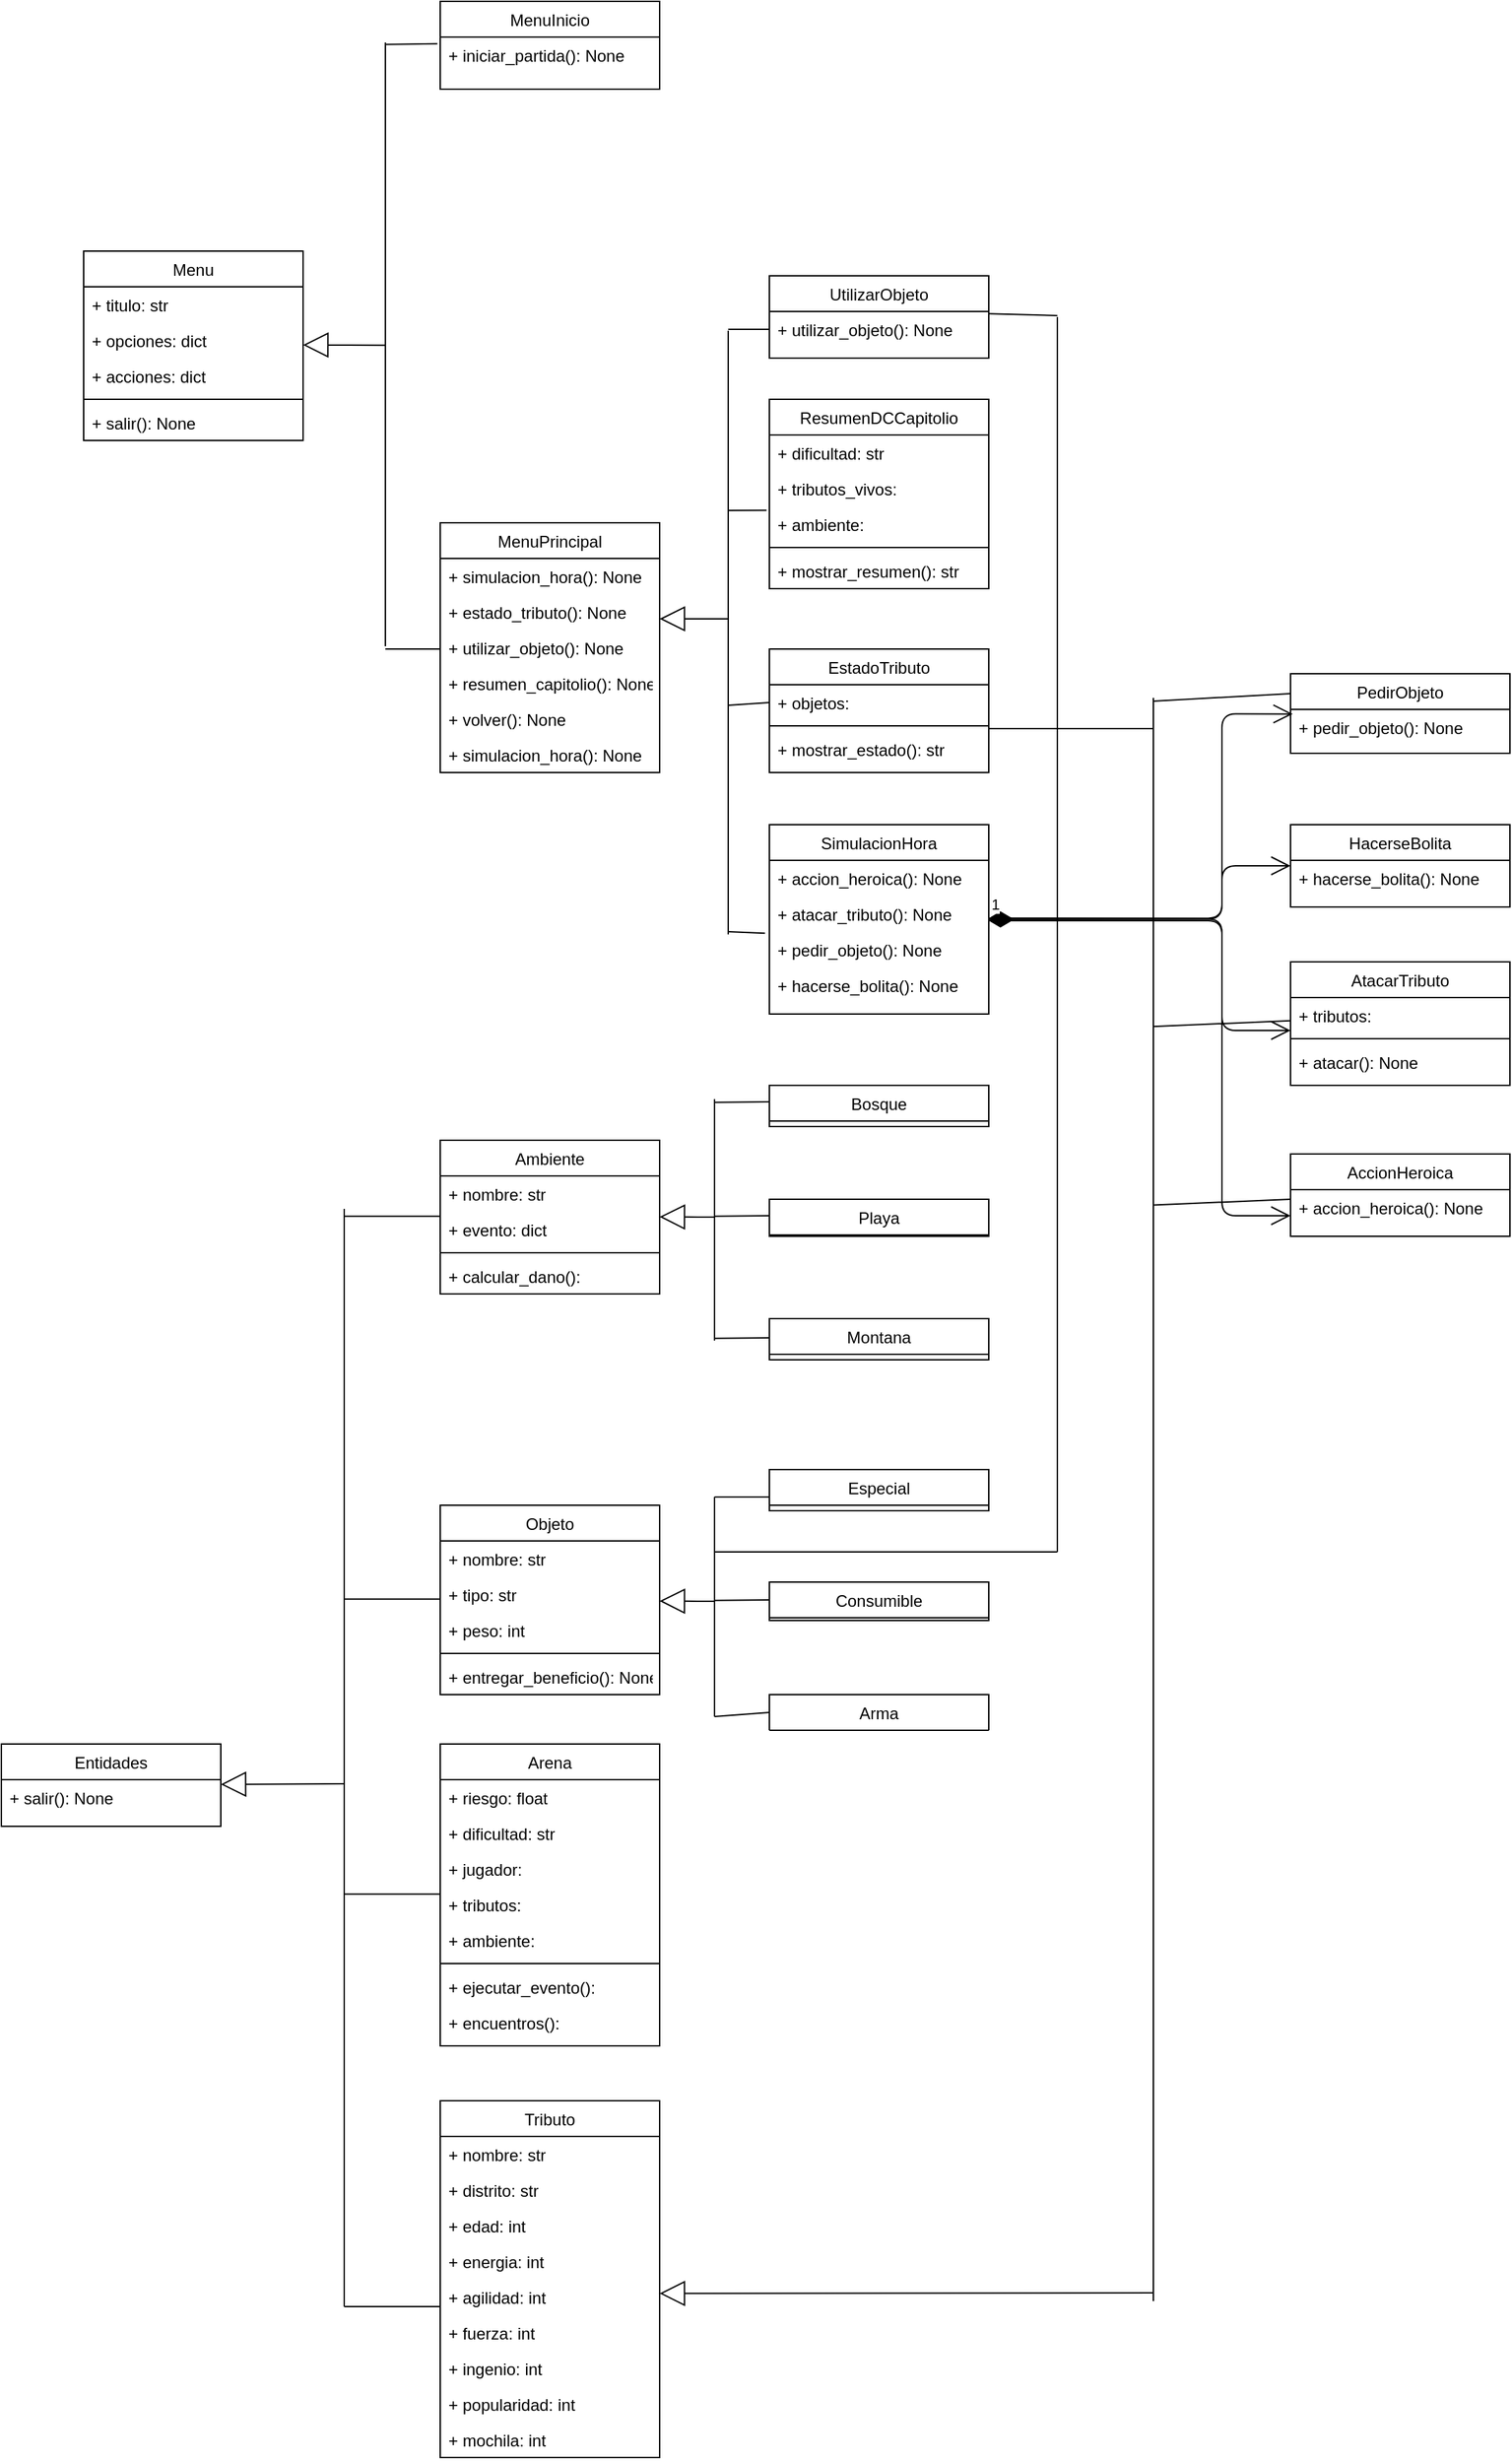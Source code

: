 <mxfile version="15.3.8" type="github">
  <diagram id="C5RBs43oDa-KdzZeNtuy" name="Page-1">
    <mxGraphModel dx="4467" dy="2942" grid="0" gridSize="10" guides="1" tooltips="1" connect="1" arrows="1" fold="1" page="1" pageScale="1" pageWidth="827" pageHeight="1169" math="0" shadow="0">
      <root>
        <mxCell id="WIyWlLk6GJQsqaUBKTNV-0" />
        <mxCell id="WIyWlLk6GJQsqaUBKTNV-1" parent="WIyWlLk6GJQsqaUBKTNV-0" />
        <mxCell id="zkfFHV4jXpPFQw0GAbJ--0" value="Menu" style="swimlane;fontStyle=0;align=center;verticalAlign=top;childLayout=stackLayout;horizontal=1;startSize=26;horizontalStack=0;resizeParent=1;resizeLast=0;collapsible=1;marginBottom=0;rounded=0;shadow=0;strokeWidth=1;" parent="WIyWlLk6GJQsqaUBKTNV-1" vertex="1">
          <mxGeometry x="-20" y="-198" width="160" height="138" as="geometry">
            <mxRectangle x="230" y="140" width="160" height="26" as="alternateBounds" />
          </mxGeometry>
        </mxCell>
        <mxCell id="zkfFHV4jXpPFQw0GAbJ--1" value="+ titulo: str" style="text;align=left;verticalAlign=top;spacingLeft=4;spacingRight=4;overflow=hidden;rotatable=0;points=[[0,0.5],[1,0.5]];portConstraint=eastwest;" parent="zkfFHV4jXpPFQw0GAbJ--0" vertex="1">
          <mxGeometry y="26" width="160" height="26" as="geometry" />
        </mxCell>
        <mxCell id="zkfFHV4jXpPFQw0GAbJ--2" value="+ opciones: dict" style="text;align=left;verticalAlign=top;spacingLeft=4;spacingRight=4;overflow=hidden;rotatable=0;points=[[0,0.5],[1,0.5]];portConstraint=eastwest;rounded=0;shadow=0;html=0;" parent="zkfFHV4jXpPFQw0GAbJ--0" vertex="1">
          <mxGeometry y="52" width="160" height="26" as="geometry" />
        </mxCell>
        <mxCell id="zkfFHV4jXpPFQw0GAbJ--3" value="+ acciones: dict" style="text;align=left;verticalAlign=top;spacingLeft=4;spacingRight=4;overflow=hidden;rotatable=0;points=[[0,0.5],[1,0.5]];portConstraint=eastwest;rounded=0;shadow=0;html=0;" parent="zkfFHV4jXpPFQw0GAbJ--0" vertex="1">
          <mxGeometry y="78" width="160" height="26" as="geometry" />
        </mxCell>
        <mxCell id="zkfFHV4jXpPFQw0GAbJ--4" value="" style="line;html=1;strokeWidth=1;align=left;verticalAlign=middle;spacingTop=-1;spacingLeft=3;spacingRight=3;rotatable=0;labelPosition=right;points=[];portConstraint=eastwest;" parent="zkfFHV4jXpPFQw0GAbJ--0" vertex="1">
          <mxGeometry y="104" width="160" height="8" as="geometry" />
        </mxCell>
        <mxCell id="zkfFHV4jXpPFQw0GAbJ--5" value="+ salir(): None" style="text;align=left;verticalAlign=top;spacingLeft=4;spacingRight=4;overflow=hidden;rotatable=0;points=[[0,0.5],[1,0.5]];portConstraint=eastwest;" parent="zkfFHV4jXpPFQw0GAbJ--0" vertex="1">
          <mxGeometry y="112" width="160" height="26" as="geometry" />
        </mxCell>
        <mxCell id="jF8SPvp4QYa0-bk3hCB2-1" value="MenuPrincipal" style="swimlane;fontStyle=0;align=center;verticalAlign=top;childLayout=stackLayout;horizontal=1;startSize=26;horizontalStack=0;resizeParent=1;resizeLast=0;collapsible=1;marginBottom=0;rounded=0;shadow=0;strokeWidth=1;" vertex="1" parent="WIyWlLk6GJQsqaUBKTNV-1">
          <mxGeometry x="240" width="160" height="182" as="geometry">
            <mxRectangle x="230" y="140" width="160" height="26" as="alternateBounds" />
          </mxGeometry>
        </mxCell>
        <mxCell id="jF8SPvp4QYa0-bk3hCB2-6" value="+ simulacion_hora(): None" style="text;align=left;verticalAlign=top;spacingLeft=4;spacingRight=4;overflow=hidden;rotatable=0;points=[[0,0.5],[1,0.5]];portConstraint=eastwest;" vertex="1" parent="jF8SPvp4QYa0-bk3hCB2-1">
          <mxGeometry y="26" width="160" height="26" as="geometry" />
        </mxCell>
        <mxCell id="jF8SPvp4QYa0-bk3hCB2-56" value="+ estado_tributo(): None" style="text;align=left;verticalAlign=top;spacingLeft=4;spacingRight=4;overflow=hidden;rotatable=0;points=[[0,0.5],[1,0.5]];portConstraint=eastwest;" vertex="1" parent="jF8SPvp4QYa0-bk3hCB2-1">
          <mxGeometry y="52" width="160" height="26" as="geometry" />
        </mxCell>
        <mxCell id="jF8SPvp4QYa0-bk3hCB2-57" value="+ utilizar_objeto(): None" style="text;align=left;verticalAlign=top;spacingLeft=4;spacingRight=4;overflow=hidden;rotatable=0;points=[[0,0.5],[1,0.5]];portConstraint=eastwest;" vertex="1" parent="jF8SPvp4QYa0-bk3hCB2-1">
          <mxGeometry y="78" width="160" height="26" as="geometry" />
        </mxCell>
        <mxCell id="jF8SPvp4QYa0-bk3hCB2-58" value="+ resumen_capitolio(): None" style="text;align=left;verticalAlign=top;spacingLeft=4;spacingRight=4;overflow=hidden;rotatable=0;points=[[0,0.5],[1,0.5]];portConstraint=eastwest;" vertex="1" parent="jF8SPvp4QYa0-bk3hCB2-1">
          <mxGeometry y="104" width="160" height="26" as="geometry" />
        </mxCell>
        <mxCell id="jF8SPvp4QYa0-bk3hCB2-59" value="+ volver(): None" style="text;align=left;verticalAlign=top;spacingLeft=4;spacingRight=4;overflow=hidden;rotatable=0;points=[[0,0.5],[1,0.5]];portConstraint=eastwest;" vertex="1" parent="jF8SPvp4QYa0-bk3hCB2-1">
          <mxGeometry y="130" width="160" height="26" as="geometry" />
        </mxCell>
        <mxCell id="jF8SPvp4QYa0-bk3hCB2-60" value="+ simulacion_hora(): None" style="text;align=left;verticalAlign=top;spacingLeft=4;spacingRight=4;overflow=hidden;rotatable=0;points=[[0,0.5],[1,0.5]];portConstraint=eastwest;" vertex="1" parent="jF8SPvp4QYa0-bk3hCB2-1">
          <mxGeometry y="156" width="160" height="26" as="geometry" />
        </mxCell>
        <mxCell id="jF8SPvp4QYa0-bk3hCB2-7" value="MenuInicio" style="swimlane;fontStyle=0;align=center;verticalAlign=top;childLayout=stackLayout;horizontal=1;startSize=26;horizontalStack=0;resizeParent=1;resizeLast=0;collapsible=1;marginBottom=0;rounded=0;shadow=0;strokeWidth=1;" vertex="1" parent="WIyWlLk6GJQsqaUBKTNV-1">
          <mxGeometry x="240" y="-380" width="160" height="64" as="geometry">
            <mxRectangle x="200" y="516" width="160" height="26" as="alternateBounds" />
          </mxGeometry>
        </mxCell>
        <mxCell id="jF8SPvp4QYa0-bk3hCB2-149" value="" style="endArrow=none;html=1;entryX=-0.013;entryY=0.186;entryDx=0;entryDy=0;entryPerimeter=0;" edge="1" parent="jF8SPvp4QYa0-bk3hCB2-7" target="jF8SPvp4QYa0-bk3hCB2-12">
          <mxGeometry width="50" height="50" relative="1" as="geometry">
            <mxPoint x="-40" y="31.41" as="sourcePoint" />
            <mxPoint x="20" y="31.41" as="targetPoint" />
          </mxGeometry>
        </mxCell>
        <mxCell id="jF8SPvp4QYa0-bk3hCB2-12" value="+ iniciar_partida(): None" style="text;align=left;verticalAlign=top;spacingLeft=4;spacingRight=4;overflow=hidden;rotatable=0;points=[[0,0.5],[1,0.5]];portConstraint=eastwest;" vertex="1" parent="jF8SPvp4QYa0-bk3hCB2-7">
          <mxGeometry y="26" width="160" height="26" as="geometry" />
        </mxCell>
        <mxCell id="jF8SPvp4QYa0-bk3hCB2-13" value="EstadoTributo" style="swimlane;fontStyle=0;align=center;verticalAlign=top;childLayout=stackLayout;horizontal=1;startSize=26;horizontalStack=0;resizeParent=1;resizeLast=0;collapsible=1;marginBottom=0;rounded=0;shadow=0;strokeWidth=1;" vertex="1" parent="WIyWlLk6GJQsqaUBKTNV-1">
          <mxGeometry x="480" y="92" width="160" height="90" as="geometry">
            <mxRectangle x="230" y="140" width="160" height="26" as="alternateBounds" />
          </mxGeometry>
        </mxCell>
        <mxCell id="jF8SPvp4QYa0-bk3hCB2-14" value="+ objetos:" style="text;align=left;verticalAlign=top;spacingLeft=4;spacingRight=4;overflow=hidden;rotatable=0;points=[[0,0.5],[1,0.5]];portConstraint=eastwest;" vertex="1" parent="jF8SPvp4QYa0-bk3hCB2-13">
          <mxGeometry y="26" width="160" height="26" as="geometry" />
        </mxCell>
        <mxCell id="jF8SPvp4QYa0-bk3hCB2-17" value="" style="line;html=1;strokeWidth=1;align=left;verticalAlign=middle;spacingTop=-1;spacingLeft=3;spacingRight=3;rotatable=0;labelPosition=right;points=[];portConstraint=eastwest;" vertex="1" parent="jF8SPvp4QYa0-bk3hCB2-13">
          <mxGeometry y="52" width="160" height="8" as="geometry" />
        </mxCell>
        <mxCell id="jF8SPvp4QYa0-bk3hCB2-155" value="" style="endArrow=none;html=1;entryX=0;entryY=0.5;entryDx=0;entryDy=0;" edge="1" parent="jF8SPvp4QYa0-bk3hCB2-13" target="jF8SPvp4QYa0-bk3hCB2-14">
          <mxGeometry width="50" height="50" relative="1" as="geometry">
            <mxPoint x="-30" y="41" as="sourcePoint" />
            <mxPoint x="70" y="71" as="targetPoint" />
          </mxGeometry>
        </mxCell>
        <mxCell id="jF8SPvp4QYa0-bk3hCB2-18" value="+ mostrar_estado(): str" style="text;align=left;verticalAlign=top;spacingLeft=4;spacingRight=4;overflow=hidden;rotatable=0;points=[[0,0.5],[1,0.5]];portConstraint=eastwest;" vertex="1" parent="jF8SPvp4QYa0-bk3hCB2-13">
          <mxGeometry y="60" width="160" height="26" as="geometry" />
        </mxCell>
        <mxCell id="jF8SPvp4QYa0-bk3hCB2-19" value="UtilizarObjeto" style="swimlane;fontStyle=0;align=center;verticalAlign=top;childLayout=stackLayout;horizontal=1;startSize=26;horizontalStack=0;resizeParent=1;resizeLast=0;collapsible=1;marginBottom=0;rounded=0;shadow=0;strokeWidth=1;" vertex="1" parent="WIyWlLk6GJQsqaUBKTNV-1">
          <mxGeometry x="480" y="-180" width="160" height="60" as="geometry">
            <mxRectangle x="230" y="140" width="160" height="26" as="alternateBounds" />
          </mxGeometry>
        </mxCell>
        <mxCell id="jF8SPvp4QYa0-bk3hCB2-154" value="" style="endArrow=none;html=1;entryX=0;entryY=0.5;entryDx=0;entryDy=0;" edge="1" parent="jF8SPvp4QYa0-bk3hCB2-19" target="jF8SPvp4QYa0-bk3hCB2-24">
          <mxGeometry width="50" height="50" relative="1" as="geometry">
            <mxPoint x="-30" y="39" as="sourcePoint" />
            <mxPoint x="20" y="-16" as="targetPoint" />
          </mxGeometry>
        </mxCell>
        <mxCell id="jF8SPvp4QYa0-bk3hCB2-24" value="+ utilizar_objeto(): None" style="text;align=left;verticalAlign=top;spacingLeft=4;spacingRight=4;overflow=hidden;rotatable=0;points=[[0,0.5],[1,0.5]];portConstraint=eastwest;" vertex="1" parent="jF8SPvp4QYa0-bk3hCB2-19">
          <mxGeometry y="26" width="160" height="26" as="geometry" />
        </mxCell>
        <mxCell id="jF8SPvp4QYa0-bk3hCB2-25" value="SimulacionHora" style="swimlane;fontStyle=0;align=center;verticalAlign=top;childLayout=stackLayout;horizontal=1;startSize=26;horizontalStack=0;resizeParent=1;resizeLast=0;collapsible=1;marginBottom=0;rounded=0;shadow=0;strokeWidth=1;" vertex="1" parent="WIyWlLk6GJQsqaUBKTNV-1">
          <mxGeometry x="480" y="220" width="160" height="138" as="geometry">
            <mxRectangle x="230" y="140" width="160" height="26" as="alternateBounds" />
          </mxGeometry>
        </mxCell>
        <mxCell id="jF8SPvp4QYa0-bk3hCB2-30" value="+ accion_heroica(): None" style="text;align=left;verticalAlign=top;spacingLeft=4;spacingRight=4;overflow=hidden;rotatable=0;points=[[0,0.5],[1,0.5]];portConstraint=eastwest;" vertex="1" parent="jF8SPvp4QYa0-bk3hCB2-25">
          <mxGeometry y="26" width="160" height="26" as="geometry" />
        </mxCell>
        <mxCell id="jF8SPvp4QYa0-bk3hCB2-61" value="+ atacar_tributo(): None" style="text;align=left;verticalAlign=top;spacingLeft=4;spacingRight=4;overflow=hidden;rotatable=0;points=[[0,0.5],[1,0.5]];portConstraint=eastwest;" vertex="1" parent="jF8SPvp4QYa0-bk3hCB2-25">
          <mxGeometry y="52" width="160" height="26" as="geometry" />
        </mxCell>
        <mxCell id="jF8SPvp4QYa0-bk3hCB2-156" value="" style="endArrow=none;html=1;entryX=-0.02;entryY=0.041;entryDx=0;entryDy=0;entryPerimeter=0;" edge="1" parent="jF8SPvp4QYa0-bk3hCB2-25" target="jF8SPvp4QYa0-bk3hCB2-62">
          <mxGeometry width="50" height="50" relative="1" as="geometry">
            <mxPoint x="-30" y="78" as="sourcePoint" />
            <mxPoint x="30" y="78" as="targetPoint" />
          </mxGeometry>
        </mxCell>
        <mxCell id="jF8SPvp4QYa0-bk3hCB2-62" value="+ pedir_objeto(): None" style="text;align=left;verticalAlign=top;spacingLeft=4;spacingRight=4;overflow=hidden;rotatable=0;points=[[0,0.5],[1,0.5]];portConstraint=eastwest;" vertex="1" parent="jF8SPvp4QYa0-bk3hCB2-25">
          <mxGeometry y="78" width="160" height="26" as="geometry" />
        </mxCell>
        <mxCell id="jF8SPvp4QYa0-bk3hCB2-63" value="+ hacerse_bolita(): None" style="text;align=left;verticalAlign=top;spacingLeft=4;spacingRight=4;overflow=hidden;rotatable=0;points=[[0,0.5],[1,0.5]];portConstraint=eastwest;" vertex="1" parent="jF8SPvp4QYa0-bk3hCB2-25">
          <mxGeometry y="104" width="160" height="26" as="geometry" />
        </mxCell>
        <mxCell id="jF8SPvp4QYa0-bk3hCB2-31" value="Tributo" style="swimlane;fontStyle=0;align=center;verticalAlign=top;childLayout=stackLayout;horizontal=1;startSize=26;horizontalStack=0;resizeParent=1;resizeLast=0;collapsible=1;marginBottom=0;rounded=0;shadow=0;strokeWidth=1;" vertex="1" parent="WIyWlLk6GJQsqaUBKTNV-1">
          <mxGeometry x="240" y="1150" width="160" height="260" as="geometry">
            <mxRectangle x="230" y="140" width="160" height="26" as="alternateBounds" />
          </mxGeometry>
        </mxCell>
        <mxCell id="jF8SPvp4QYa0-bk3hCB2-32" value="+ nombre: str" style="text;align=left;verticalAlign=top;spacingLeft=4;spacingRight=4;overflow=hidden;rotatable=0;points=[[0,0.5],[1,0.5]];portConstraint=eastwest;" vertex="1" parent="jF8SPvp4QYa0-bk3hCB2-31">
          <mxGeometry y="26" width="160" height="26" as="geometry" />
        </mxCell>
        <mxCell id="jF8SPvp4QYa0-bk3hCB2-33" value="+ distrito: str" style="text;align=left;verticalAlign=top;spacingLeft=4;spacingRight=4;overflow=hidden;rotatable=0;points=[[0,0.5],[1,0.5]];portConstraint=eastwest;rounded=0;shadow=0;html=0;" vertex="1" parent="jF8SPvp4QYa0-bk3hCB2-31">
          <mxGeometry y="52" width="160" height="26" as="geometry" />
        </mxCell>
        <mxCell id="jF8SPvp4QYa0-bk3hCB2-34" value="+ edad: int" style="text;align=left;verticalAlign=top;spacingLeft=4;spacingRight=4;overflow=hidden;rotatable=0;points=[[0,0.5],[1,0.5]];portConstraint=eastwest;rounded=0;shadow=0;html=0;" vertex="1" parent="jF8SPvp4QYa0-bk3hCB2-31">
          <mxGeometry y="78" width="160" height="26" as="geometry" />
        </mxCell>
        <mxCell id="jF8SPvp4QYa0-bk3hCB2-65" value="+ energia: int" style="text;align=left;verticalAlign=top;spacingLeft=4;spacingRight=4;overflow=hidden;rotatable=0;points=[[0,0.5],[1,0.5]];portConstraint=eastwest;rounded=0;shadow=0;html=0;" vertex="1" parent="jF8SPvp4QYa0-bk3hCB2-31">
          <mxGeometry y="104" width="160" height="26" as="geometry" />
        </mxCell>
        <mxCell id="jF8SPvp4QYa0-bk3hCB2-36" value="+ agilidad: int" style="text;align=left;verticalAlign=top;spacingLeft=4;spacingRight=4;overflow=hidden;rotatable=0;points=[[0,0.5],[1,0.5]];portConstraint=eastwest;" vertex="1" parent="jF8SPvp4QYa0-bk3hCB2-31">
          <mxGeometry y="130" width="160" height="26" as="geometry" />
        </mxCell>
        <mxCell id="jF8SPvp4QYa0-bk3hCB2-66" value="+ fuerza: int" style="text;align=left;verticalAlign=top;spacingLeft=4;spacingRight=4;overflow=hidden;rotatable=0;points=[[0,0.5],[1,0.5]];portConstraint=eastwest;" vertex="1" parent="jF8SPvp4QYa0-bk3hCB2-31">
          <mxGeometry y="156" width="160" height="26" as="geometry" />
        </mxCell>
        <mxCell id="jF8SPvp4QYa0-bk3hCB2-67" value="+ ingenio: int" style="text;align=left;verticalAlign=top;spacingLeft=4;spacingRight=4;overflow=hidden;rotatable=0;points=[[0,0.5],[1,0.5]];portConstraint=eastwest;" vertex="1" parent="jF8SPvp4QYa0-bk3hCB2-31">
          <mxGeometry y="182" width="160" height="26" as="geometry" />
        </mxCell>
        <mxCell id="jF8SPvp4QYa0-bk3hCB2-68" value="+ popularidad: int" style="text;align=left;verticalAlign=top;spacingLeft=4;spacingRight=4;overflow=hidden;rotatable=0;points=[[0,0.5],[1,0.5]];portConstraint=eastwest;" vertex="1" parent="jF8SPvp4QYa0-bk3hCB2-31">
          <mxGeometry y="208" width="160" height="26" as="geometry" />
        </mxCell>
        <mxCell id="jF8SPvp4QYa0-bk3hCB2-69" value="+ mochila: int" style="text;align=left;verticalAlign=top;spacingLeft=4;spacingRight=4;overflow=hidden;rotatable=0;points=[[0,0.5],[1,0.5]];portConstraint=eastwest;" vertex="1" parent="jF8SPvp4QYa0-bk3hCB2-31">
          <mxGeometry y="234" width="160" height="26" as="geometry" />
        </mxCell>
        <mxCell id="jF8SPvp4QYa0-bk3hCB2-37" value="AtacarTributo" style="swimlane;fontStyle=0;align=center;verticalAlign=top;childLayout=stackLayout;horizontal=1;startSize=26;horizontalStack=0;resizeParent=1;resizeLast=0;collapsible=1;marginBottom=0;rounded=0;shadow=0;strokeWidth=1;" vertex="1" parent="WIyWlLk6GJQsqaUBKTNV-1">
          <mxGeometry x="860" y="320" width="160" height="90" as="geometry">
            <mxRectangle x="230" y="140" width="160" height="26" as="alternateBounds" />
          </mxGeometry>
        </mxCell>
        <mxCell id="jF8SPvp4QYa0-bk3hCB2-38" value="+ tributos: " style="text;align=left;verticalAlign=top;spacingLeft=4;spacingRight=4;overflow=hidden;rotatable=0;points=[[0,0.5],[1,0.5]];portConstraint=eastwest;" vertex="1" parent="jF8SPvp4QYa0-bk3hCB2-37">
          <mxGeometry y="26" width="160" height="26" as="geometry" />
        </mxCell>
        <mxCell id="jF8SPvp4QYa0-bk3hCB2-41" value="" style="line;html=1;strokeWidth=1;align=left;verticalAlign=middle;spacingTop=-1;spacingLeft=3;spacingRight=3;rotatable=0;labelPosition=right;points=[];portConstraint=eastwest;" vertex="1" parent="jF8SPvp4QYa0-bk3hCB2-37">
          <mxGeometry y="52" width="160" height="8" as="geometry" />
        </mxCell>
        <mxCell id="jF8SPvp4QYa0-bk3hCB2-42" value="+ atacar(): None" style="text;align=left;verticalAlign=top;spacingLeft=4;spacingRight=4;overflow=hidden;rotatable=0;points=[[0,0.5],[1,0.5]];portConstraint=eastwest;" vertex="1" parent="jF8SPvp4QYa0-bk3hCB2-37">
          <mxGeometry y="60" width="160" height="26" as="geometry" />
        </mxCell>
        <mxCell id="jF8SPvp4QYa0-bk3hCB2-43" value="ResumenDCCapitolio" style="swimlane;fontStyle=0;align=center;verticalAlign=top;childLayout=stackLayout;horizontal=1;startSize=26;horizontalStack=0;resizeParent=1;resizeLast=0;collapsible=1;marginBottom=0;rounded=0;shadow=0;strokeWidth=1;" vertex="1" parent="WIyWlLk6GJQsqaUBKTNV-1">
          <mxGeometry x="480" y="-90" width="160" height="138" as="geometry">
            <mxRectangle x="230" y="140" width="160" height="26" as="alternateBounds" />
          </mxGeometry>
        </mxCell>
        <mxCell id="jF8SPvp4QYa0-bk3hCB2-44" value="+ dificultad: str" style="text;align=left;verticalAlign=top;spacingLeft=4;spacingRight=4;overflow=hidden;rotatable=0;points=[[0,0.5],[1,0.5]];portConstraint=eastwest;" vertex="1" parent="jF8SPvp4QYa0-bk3hCB2-43">
          <mxGeometry y="26" width="160" height="26" as="geometry" />
        </mxCell>
        <mxCell id="jF8SPvp4QYa0-bk3hCB2-45" value="+ tributos_vivos:" style="text;align=left;verticalAlign=top;spacingLeft=4;spacingRight=4;overflow=hidden;rotatable=0;points=[[0,0.5],[1,0.5]];portConstraint=eastwest;rounded=0;shadow=0;html=0;" vertex="1" parent="jF8SPvp4QYa0-bk3hCB2-43">
          <mxGeometry y="52" width="160" height="26" as="geometry" />
        </mxCell>
        <mxCell id="jF8SPvp4QYa0-bk3hCB2-153" value="" style="endArrow=none;html=1;entryX=-0.013;entryY=0.109;entryDx=0;entryDy=0;entryPerimeter=0;" edge="1" parent="jF8SPvp4QYa0-bk3hCB2-43" target="jF8SPvp4QYa0-bk3hCB2-46">
          <mxGeometry width="50" height="50" relative="1" as="geometry">
            <mxPoint x="-30" y="81" as="sourcePoint" />
            <mxPoint x="50" y="80" as="targetPoint" />
          </mxGeometry>
        </mxCell>
        <mxCell id="jF8SPvp4QYa0-bk3hCB2-46" value="+ ambiente:" style="text;align=left;verticalAlign=top;spacingLeft=4;spacingRight=4;overflow=hidden;rotatable=0;points=[[0,0.5],[1,0.5]];portConstraint=eastwest;rounded=0;shadow=0;html=0;" vertex="1" parent="jF8SPvp4QYa0-bk3hCB2-43">
          <mxGeometry y="78" width="160" height="26" as="geometry" />
        </mxCell>
        <mxCell id="jF8SPvp4QYa0-bk3hCB2-47" value="" style="line;html=1;strokeWidth=1;align=left;verticalAlign=middle;spacingTop=-1;spacingLeft=3;spacingRight=3;rotatable=0;labelPosition=right;points=[];portConstraint=eastwest;" vertex="1" parent="jF8SPvp4QYa0-bk3hCB2-43">
          <mxGeometry y="104" width="160" height="8" as="geometry" />
        </mxCell>
        <mxCell id="jF8SPvp4QYa0-bk3hCB2-48" value="+ mostrar_resumen(): str" style="text;align=left;verticalAlign=top;spacingLeft=4;spacingRight=4;overflow=hidden;rotatable=0;points=[[0,0.5],[1,0.5]];portConstraint=eastwest;" vertex="1" parent="jF8SPvp4QYa0-bk3hCB2-43">
          <mxGeometry y="112" width="160" height="26" as="geometry" />
        </mxCell>
        <mxCell id="jF8SPvp4QYa0-bk3hCB2-49" value="Entidades" style="swimlane;fontStyle=0;align=center;verticalAlign=top;childLayout=stackLayout;horizontal=1;startSize=26;horizontalStack=0;resizeParent=1;resizeLast=0;collapsible=1;marginBottom=0;rounded=0;shadow=0;strokeWidth=1;" vertex="1" parent="WIyWlLk6GJQsqaUBKTNV-1">
          <mxGeometry x="-80" y="890" width="160" height="60" as="geometry">
            <mxRectangle x="230" y="140" width="160" height="26" as="alternateBounds" />
          </mxGeometry>
        </mxCell>
        <mxCell id="jF8SPvp4QYa0-bk3hCB2-54" value="+ salir(): None" style="text;align=left;verticalAlign=top;spacingLeft=4;spacingRight=4;overflow=hidden;rotatable=0;points=[[0,0.5],[1,0.5]];portConstraint=eastwest;" vertex="1" parent="jF8SPvp4QYa0-bk3hCB2-49">
          <mxGeometry y="26" width="160" height="26" as="geometry" />
        </mxCell>
        <mxCell id="jF8SPvp4QYa0-bk3hCB2-70" value="AccionHeroica" style="swimlane;fontStyle=0;align=center;verticalAlign=top;childLayout=stackLayout;horizontal=1;startSize=26;horizontalStack=0;resizeParent=1;resizeLast=0;collapsible=1;marginBottom=0;rounded=0;shadow=0;strokeWidth=1;" vertex="1" parent="WIyWlLk6GJQsqaUBKTNV-1">
          <mxGeometry x="860" y="460" width="160" height="60" as="geometry">
            <mxRectangle x="230" y="140" width="160" height="26" as="alternateBounds" />
          </mxGeometry>
        </mxCell>
        <mxCell id="jF8SPvp4QYa0-bk3hCB2-75" value="+ accion_heroica(): None" style="text;align=left;verticalAlign=top;spacingLeft=4;spacingRight=4;overflow=hidden;rotatable=0;points=[[0,0.5],[1,0.5]];portConstraint=eastwest;" vertex="1" parent="jF8SPvp4QYa0-bk3hCB2-70">
          <mxGeometry y="26" width="160" height="26" as="geometry" />
        </mxCell>
        <mxCell id="jF8SPvp4QYa0-bk3hCB2-82" value="PedirObjeto" style="swimlane;fontStyle=0;align=center;verticalAlign=top;childLayout=stackLayout;horizontal=1;startSize=26;horizontalStack=0;resizeParent=1;resizeLast=0;collapsible=1;marginBottom=0;rounded=0;shadow=0;strokeWidth=1;" vertex="1" parent="WIyWlLk6GJQsqaUBKTNV-1">
          <mxGeometry x="860" y="110" width="160" height="58" as="geometry">
            <mxRectangle x="230" y="140" width="160" height="26" as="alternateBounds" />
          </mxGeometry>
        </mxCell>
        <mxCell id="jF8SPvp4QYa0-bk3hCB2-85" value="+ pedir_objeto(): None" style="text;align=left;verticalAlign=top;spacingLeft=4;spacingRight=4;overflow=hidden;rotatable=0;points=[[0,0.5],[1,0.5]];portConstraint=eastwest;" vertex="1" parent="jF8SPvp4QYa0-bk3hCB2-82">
          <mxGeometry y="26" width="160" height="26" as="geometry" />
        </mxCell>
        <mxCell id="jF8SPvp4QYa0-bk3hCB2-86" value="HacerseBolita" style="swimlane;fontStyle=0;align=center;verticalAlign=top;childLayout=stackLayout;horizontal=1;startSize=26;horizontalStack=0;resizeParent=1;resizeLast=0;collapsible=1;marginBottom=0;rounded=0;shadow=0;strokeWidth=1;" vertex="1" parent="WIyWlLk6GJQsqaUBKTNV-1">
          <mxGeometry x="860" y="220" width="160" height="60" as="geometry">
            <mxRectangle x="230" y="140" width="160" height="26" as="alternateBounds" />
          </mxGeometry>
        </mxCell>
        <mxCell id="jF8SPvp4QYa0-bk3hCB2-89" value="+ hacerse_bolita(): None" style="text;align=left;verticalAlign=top;spacingLeft=4;spacingRight=4;overflow=hidden;rotatable=0;points=[[0,0.5],[1,0.5]];portConstraint=eastwest;" vertex="1" parent="jF8SPvp4QYa0-bk3hCB2-86">
          <mxGeometry y="26" width="160" height="26" as="geometry" />
        </mxCell>
        <mxCell id="jF8SPvp4QYa0-bk3hCB2-90" value="Ambiente" style="swimlane;fontStyle=0;align=center;verticalAlign=top;childLayout=stackLayout;horizontal=1;startSize=26;horizontalStack=0;resizeParent=1;resizeLast=0;collapsible=1;marginBottom=0;rounded=0;shadow=0;strokeWidth=1;" vertex="1" parent="WIyWlLk6GJQsqaUBKTNV-1">
          <mxGeometry x="240" y="450" width="160" height="112" as="geometry">
            <mxRectangle x="230" y="140" width="160" height="26" as="alternateBounds" />
          </mxGeometry>
        </mxCell>
        <mxCell id="jF8SPvp4QYa0-bk3hCB2-91" value="+ nombre: str" style="text;align=left;verticalAlign=top;spacingLeft=4;spacingRight=4;overflow=hidden;rotatable=0;points=[[0,0.5],[1,0.5]];portConstraint=eastwest;" vertex="1" parent="jF8SPvp4QYa0-bk3hCB2-90">
          <mxGeometry y="26" width="160" height="26" as="geometry" />
        </mxCell>
        <mxCell id="jF8SPvp4QYa0-bk3hCB2-92" value="+ evento: dict" style="text;align=left;verticalAlign=top;spacingLeft=4;spacingRight=4;overflow=hidden;rotatable=0;points=[[0,0.5],[1,0.5]];portConstraint=eastwest;rounded=0;shadow=0;html=0;" vertex="1" parent="jF8SPvp4QYa0-bk3hCB2-90">
          <mxGeometry y="52" width="160" height="26" as="geometry" />
        </mxCell>
        <mxCell id="jF8SPvp4QYa0-bk3hCB2-94" value="" style="line;html=1;strokeWidth=1;align=left;verticalAlign=middle;spacingTop=-1;spacingLeft=3;spacingRight=3;rotatable=0;labelPosition=right;points=[];portConstraint=eastwest;" vertex="1" parent="jF8SPvp4QYa0-bk3hCB2-90">
          <mxGeometry y="78" width="160" height="8" as="geometry" />
        </mxCell>
        <mxCell id="jF8SPvp4QYa0-bk3hCB2-95" value="+ calcular_dano():" style="text;align=left;verticalAlign=top;spacingLeft=4;spacingRight=4;overflow=hidden;rotatable=0;points=[[0,0.5],[1,0.5]];portConstraint=eastwest;" vertex="1" parent="jF8SPvp4QYa0-bk3hCB2-90">
          <mxGeometry y="86" width="160" height="26" as="geometry" />
        </mxCell>
        <mxCell id="jF8SPvp4QYa0-bk3hCB2-96" value="Playa" style="swimlane;fontStyle=0;align=center;verticalAlign=top;childLayout=stackLayout;horizontal=1;startSize=26;horizontalStack=0;resizeParent=1;resizeLast=0;collapsible=1;marginBottom=0;rounded=0;shadow=0;strokeWidth=1;" vertex="1" parent="WIyWlLk6GJQsqaUBKTNV-1">
          <mxGeometry x="480" y="493" width="160" height="27" as="geometry">
            <mxRectangle x="480" y="493" width="160" height="26" as="alternateBounds" />
          </mxGeometry>
        </mxCell>
        <mxCell id="jF8SPvp4QYa0-bk3hCB2-169" value="" style="endArrow=none;html=1;" edge="1" parent="jF8SPvp4QYa0-bk3hCB2-96">
          <mxGeometry width="50" height="50" relative="1" as="geometry">
            <mxPoint x="-40" y="12.41" as="sourcePoint" />
            <mxPoint y="12" as="targetPoint" />
          </mxGeometry>
        </mxCell>
        <mxCell id="jF8SPvp4QYa0-bk3hCB2-101" value="Montana" style="swimlane;fontStyle=0;align=center;verticalAlign=top;childLayout=stackLayout;horizontal=1;startSize=26;horizontalStack=0;resizeParent=1;resizeLast=0;collapsible=1;marginBottom=0;rounded=0;shadow=0;strokeWidth=1;" vertex="1" parent="WIyWlLk6GJQsqaUBKTNV-1">
          <mxGeometry x="480" y="580" width="160" height="30" as="geometry">
            <mxRectangle x="480" y="580" width="160" height="26" as="alternateBounds" />
          </mxGeometry>
        </mxCell>
        <mxCell id="jF8SPvp4QYa0-bk3hCB2-168" value="" style="endArrow=none;html=1;" edge="1" parent="jF8SPvp4QYa0-bk3hCB2-101">
          <mxGeometry width="50" height="50" relative="1" as="geometry">
            <mxPoint x="-40" y="14.41" as="sourcePoint" />
            <mxPoint y="14" as="targetPoint" />
          </mxGeometry>
        </mxCell>
        <mxCell id="jF8SPvp4QYa0-bk3hCB2-105" value="Bosque" style="swimlane;fontStyle=0;align=center;verticalAlign=top;childLayout=stackLayout;horizontal=1;startSize=26;horizontalStack=0;resizeParent=1;resizeLast=0;collapsible=1;marginBottom=0;rounded=0;shadow=0;strokeWidth=1;" vertex="1" parent="WIyWlLk6GJQsqaUBKTNV-1">
          <mxGeometry x="480" y="410" width="160" height="30" as="geometry">
            <mxRectangle x="480" y="410" width="160" height="26" as="alternateBounds" />
          </mxGeometry>
        </mxCell>
        <mxCell id="jF8SPvp4QYa0-bk3hCB2-165" value="" style="endArrow=none;html=1;" edge="1" parent="jF8SPvp4QYa0-bk3hCB2-105">
          <mxGeometry width="50" height="50" relative="1" as="geometry">
            <mxPoint x="-40" y="12.41" as="sourcePoint" />
            <mxPoint y="12" as="targetPoint" />
          </mxGeometry>
        </mxCell>
        <mxCell id="jF8SPvp4QYa0-bk3hCB2-114" value="Objeto" style="swimlane;fontStyle=0;align=center;verticalAlign=top;childLayout=stackLayout;horizontal=1;startSize=26;horizontalStack=0;resizeParent=1;resizeLast=0;collapsible=1;marginBottom=0;rounded=0;shadow=0;strokeWidth=1;" vertex="1" parent="WIyWlLk6GJQsqaUBKTNV-1">
          <mxGeometry x="240" y="716" width="160" height="138" as="geometry">
            <mxRectangle x="230" y="140" width="160" height="26" as="alternateBounds" />
          </mxGeometry>
        </mxCell>
        <mxCell id="jF8SPvp4QYa0-bk3hCB2-115" value="+ nombre: str" style="text;align=left;verticalAlign=top;spacingLeft=4;spacingRight=4;overflow=hidden;rotatable=0;points=[[0,0.5],[1,0.5]];portConstraint=eastwest;" vertex="1" parent="jF8SPvp4QYa0-bk3hCB2-114">
          <mxGeometry y="26" width="160" height="26" as="geometry" />
        </mxCell>
        <mxCell id="jF8SPvp4QYa0-bk3hCB2-116" value="+ tipo: str" style="text;align=left;verticalAlign=top;spacingLeft=4;spacingRight=4;overflow=hidden;rotatable=0;points=[[0,0.5],[1,0.5]];portConstraint=eastwest;rounded=0;shadow=0;html=0;" vertex="1" parent="jF8SPvp4QYa0-bk3hCB2-114">
          <mxGeometry y="52" width="160" height="26" as="geometry" />
        </mxCell>
        <mxCell id="jF8SPvp4QYa0-bk3hCB2-117" value="+ peso: int" style="text;align=left;verticalAlign=top;spacingLeft=4;spacingRight=4;overflow=hidden;rotatable=0;points=[[0,0.5],[1,0.5]];portConstraint=eastwest;rounded=0;shadow=0;html=0;" vertex="1" parent="jF8SPvp4QYa0-bk3hCB2-114">
          <mxGeometry y="78" width="160" height="26" as="geometry" />
        </mxCell>
        <mxCell id="jF8SPvp4QYa0-bk3hCB2-118" value="" style="line;html=1;strokeWidth=1;align=left;verticalAlign=middle;spacingTop=-1;spacingLeft=3;spacingRight=3;rotatable=0;labelPosition=right;points=[];portConstraint=eastwest;" vertex="1" parent="jF8SPvp4QYa0-bk3hCB2-114">
          <mxGeometry y="104" width="160" height="8" as="geometry" />
        </mxCell>
        <mxCell id="jF8SPvp4QYa0-bk3hCB2-119" value="+ entregar_beneficio(): None" style="text;align=left;verticalAlign=top;spacingLeft=4;spacingRight=4;overflow=hidden;rotatable=0;points=[[0,0.5],[1,0.5]];portConstraint=eastwest;" vertex="1" parent="jF8SPvp4QYa0-bk3hCB2-114">
          <mxGeometry y="112" width="160" height="26" as="geometry" />
        </mxCell>
        <mxCell id="jF8SPvp4QYa0-bk3hCB2-120" value="Consumible" style="swimlane;fontStyle=0;align=center;verticalAlign=top;childLayout=stackLayout;horizontal=1;startSize=26;horizontalStack=0;resizeParent=1;resizeLast=0;collapsible=1;marginBottom=0;rounded=0;shadow=0;strokeWidth=1;" vertex="1" parent="WIyWlLk6GJQsqaUBKTNV-1">
          <mxGeometry x="480" y="772" width="160" height="28" as="geometry">
            <mxRectangle x="480" y="772" width="160" height="26" as="alternateBounds" />
          </mxGeometry>
        </mxCell>
        <mxCell id="jF8SPvp4QYa0-bk3hCB2-175" value="" style="endArrow=none;html=1;" edge="1" parent="jF8SPvp4QYa0-bk3hCB2-120">
          <mxGeometry width="50" height="50" relative="1" as="geometry">
            <mxPoint x="-40" y="13.41" as="sourcePoint" />
            <mxPoint y="13" as="targetPoint" />
          </mxGeometry>
        </mxCell>
        <mxCell id="jF8SPvp4QYa0-bk3hCB2-124" value="Arma" style="swimlane;fontStyle=0;align=center;verticalAlign=top;childLayout=stackLayout;horizontal=1;startSize=26;horizontalStack=0;resizeParent=1;resizeLast=0;collapsible=1;marginBottom=0;rounded=0;shadow=0;strokeWidth=1;" vertex="1" parent="WIyWlLk6GJQsqaUBKTNV-1">
          <mxGeometry x="480" y="854" width="160" height="26" as="geometry">
            <mxRectangle x="480" y="854" width="160" height="26" as="alternateBounds" />
          </mxGeometry>
        </mxCell>
        <mxCell id="jF8SPvp4QYa0-bk3hCB2-176" value="" style="endArrow=none;html=1;entryX=0;entryY=0.5;entryDx=0;entryDy=0;" edge="1" parent="jF8SPvp4QYa0-bk3hCB2-124" target="jF8SPvp4QYa0-bk3hCB2-124">
          <mxGeometry width="50" height="50" relative="1" as="geometry">
            <mxPoint x="-40" y="16" as="sourcePoint" />
            <mxPoint x="90" y="26" as="targetPoint" />
          </mxGeometry>
        </mxCell>
        <mxCell id="jF8SPvp4QYa0-bk3hCB2-128" value="Especial" style="swimlane;fontStyle=0;align=center;verticalAlign=top;childLayout=stackLayout;horizontal=1;startSize=26;horizontalStack=0;resizeParent=1;resizeLast=0;collapsible=1;marginBottom=0;rounded=0;shadow=0;strokeWidth=1;" vertex="1" parent="WIyWlLk6GJQsqaUBKTNV-1">
          <mxGeometry x="480" y="690" width="160" height="30" as="geometry">
            <mxRectangle x="480" y="690" width="160" height="26" as="alternateBounds" />
          </mxGeometry>
        </mxCell>
        <mxCell id="jF8SPvp4QYa0-bk3hCB2-174" value="" style="endArrow=none;html=1;" edge="1" parent="jF8SPvp4QYa0-bk3hCB2-128">
          <mxGeometry width="50" height="50" relative="1" as="geometry">
            <mxPoint x="-40" y="20" as="sourcePoint" />
            <mxPoint y="20" as="targetPoint" />
          </mxGeometry>
        </mxCell>
        <mxCell id="jF8SPvp4QYa0-bk3hCB2-132" value="Arena" style="swimlane;fontStyle=0;align=center;verticalAlign=top;childLayout=stackLayout;horizontal=1;startSize=26;horizontalStack=0;resizeParent=1;resizeLast=0;collapsible=1;marginBottom=0;rounded=0;shadow=0;strokeWidth=1;" vertex="1" parent="WIyWlLk6GJQsqaUBKTNV-1">
          <mxGeometry x="240" y="890" width="160" height="220" as="geometry">
            <mxRectangle x="230" y="140" width="160" height="26" as="alternateBounds" />
          </mxGeometry>
        </mxCell>
        <mxCell id="jF8SPvp4QYa0-bk3hCB2-133" value="+ riesgo: float" style="text;align=left;verticalAlign=top;spacingLeft=4;spacingRight=4;overflow=hidden;rotatable=0;points=[[0,0.5],[1,0.5]];portConstraint=eastwest;" vertex="1" parent="jF8SPvp4QYa0-bk3hCB2-132">
          <mxGeometry y="26" width="160" height="26" as="geometry" />
        </mxCell>
        <mxCell id="jF8SPvp4QYa0-bk3hCB2-134" value="+ dificultad: str" style="text;align=left;verticalAlign=top;spacingLeft=4;spacingRight=4;overflow=hidden;rotatable=0;points=[[0,0.5],[1,0.5]];portConstraint=eastwest;rounded=0;shadow=0;html=0;" vertex="1" parent="jF8SPvp4QYa0-bk3hCB2-132">
          <mxGeometry y="52" width="160" height="26" as="geometry" />
        </mxCell>
        <mxCell id="jF8SPvp4QYa0-bk3hCB2-135" value="+ jugador:" style="text;align=left;verticalAlign=top;spacingLeft=4;spacingRight=4;overflow=hidden;rotatable=0;points=[[0,0.5],[1,0.5]];portConstraint=eastwest;rounded=0;shadow=0;html=0;" vertex="1" parent="jF8SPvp4QYa0-bk3hCB2-132">
          <mxGeometry y="78" width="160" height="26" as="geometry" />
        </mxCell>
        <mxCell id="jF8SPvp4QYa0-bk3hCB2-137" value="+ tributos:" style="text;align=left;verticalAlign=top;spacingLeft=4;spacingRight=4;overflow=hidden;rotatable=0;points=[[0,0.5],[1,0.5]];portConstraint=eastwest;" vertex="1" parent="jF8SPvp4QYa0-bk3hCB2-132">
          <mxGeometry y="104" width="160" height="26" as="geometry" />
        </mxCell>
        <mxCell id="jF8SPvp4QYa0-bk3hCB2-138" value="+ ambiente:" style="text;align=left;verticalAlign=top;spacingLeft=4;spacingRight=4;overflow=hidden;rotatable=0;points=[[0,0.5],[1,0.5]];portConstraint=eastwest;" vertex="1" parent="jF8SPvp4QYa0-bk3hCB2-132">
          <mxGeometry y="130" width="160" height="26" as="geometry" />
        </mxCell>
        <mxCell id="jF8SPvp4QYa0-bk3hCB2-136" value="" style="line;html=1;strokeWidth=1;align=left;verticalAlign=middle;spacingTop=-1;spacingLeft=3;spacingRight=3;rotatable=0;labelPosition=right;points=[];portConstraint=eastwest;" vertex="1" parent="jF8SPvp4QYa0-bk3hCB2-132">
          <mxGeometry y="156" width="160" height="8" as="geometry" />
        </mxCell>
        <mxCell id="jF8SPvp4QYa0-bk3hCB2-139" value="+ ejecutar_evento():" style="text;align=left;verticalAlign=top;spacingLeft=4;spacingRight=4;overflow=hidden;rotatable=0;points=[[0,0.5],[1,0.5]];portConstraint=eastwest;" vertex="1" parent="jF8SPvp4QYa0-bk3hCB2-132">
          <mxGeometry y="164" width="160" height="26" as="geometry" />
        </mxCell>
        <mxCell id="jF8SPvp4QYa0-bk3hCB2-140" value="+ encuentros():" style="text;align=left;verticalAlign=top;spacingLeft=4;spacingRight=4;overflow=hidden;rotatable=0;points=[[0,0.5],[1,0.5]];portConstraint=eastwest;" vertex="1" parent="jF8SPvp4QYa0-bk3hCB2-132">
          <mxGeometry y="190" width="160" height="26" as="geometry" />
        </mxCell>
        <mxCell id="jF8SPvp4QYa0-bk3hCB2-144" value="" style="endArrow=block;endSize=16;endFill=0;html=1;" edge="1" parent="WIyWlLk6GJQsqaUBKTNV-1">
          <mxGeometry x="-1" y="-180" width="160" relative="1" as="geometry">
            <mxPoint x="200" y="-129.41" as="sourcePoint" />
            <mxPoint x="140" y="-129.59" as="targetPoint" />
            <mxPoint x="11" as="offset" />
          </mxGeometry>
        </mxCell>
        <mxCell id="jF8SPvp4QYa0-bk3hCB2-145" value="" style="endArrow=none;html=1;" edge="1" parent="WIyWlLk6GJQsqaUBKTNV-1">
          <mxGeometry width="50" height="50" relative="1" as="geometry">
            <mxPoint x="200" y="90" as="sourcePoint" />
            <mxPoint x="200" y="-350" as="targetPoint" />
          </mxGeometry>
        </mxCell>
        <mxCell id="jF8SPvp4QYa0-bk3hCB2-146" value="" style="endArrow=block;endSize=16;endFill=0;html=1;" edge="1" parent="WIyWlLk6GJQsqaUBKTNV-1">
          <mxGeometry y="110" width="160" relative="1" as="geometry">
            <mxPoint x="450" y="70" as="sourcePoint" />
            <mxPoint x="400" y="70" as="targetPoint" />
            <mxPoint as="offset" />
          </mxGeometry>
        </mxCell>
        <mxCell id="jF8SPvp4QYa0-bk3hCB2-147" value="" style="endArrow=none;html=1;" edge="1" parent="WIyWlLk6GJQsqaUBKTNV-1">
          <mxGeometry width="50" height="50" relative="1" as="geometry">
            <mxPoint x="450" y="300" as="sourcePoint" />
            <mxPoint x="450" y="-140" as="targetPoint" />
          </mxGeometry>
        </mxCell>
        <mxCell id="jF8SPvp4QYa0-bk3hCB2-152" value="" style="endArrow=none;html=1;" edge="1" parent="WIyWlLk6GJQsqaUBKTNV-1">
          <mxGeometry width="50" height="50" relative="1" as="geometry">
            <mxPoint x="200" y="92" as="sourcePoint" />
            <mxPoint x="240" y="92" as="targetPoint" />
          </mxGeometry>
        </mxCell>
        <mxCell id="jF8SPvp4QYa0-bk3hCB2-157" value="" style="endArrow=block;endSize=16;endFill=0;html=1;" edge="1" parent="WIyWlLk6GJQsqaUBKTNV-1">
          <mxGeometry x="-1" y="-180" width="160" relative="1" as="geometry">
            <mxPoint x="170" y="919" as="sourcePoint" />
            <mxPoint x="80" y="919.41" as="targetPoint" />
            <mxPoint x="11" as="offset" />
          </mxGeometry>
        </mxCell>
        <mxCell id="jF8SPvp4QYa0-bk3hCB2-158" value="" style="endArrow=none;html=1;" edge="1" parent="WIyWlLk6GJQsqaUBKTNV-1">
          <mxGeometry width="50" height="50" relative="1" as="geometry">
            <mxPoint x="170" y="1300" as="sourcePoint" />
            <mxPoint x="170" y="500" as="targetPoint" />
          </mxGeometry>
        </mxCell>
        <mxCell id="jF8SPvp4QYa0-bk3hCB2-159" value="" style="endArrow=none;html=1;" edge="1" parent="WIyWlLk6GJQsqaUBKTNV-1">
          <mxGeometry width="50" height="50" relative="1" as="geometry">
            <mxPoint x="170" y="1300" as="sourcePoint" />
            <mxPoint x="240" y="1300" as="targetPoint" />
          </mxGeometry>
        </mxCell>
        <mxCell id="jF8SPvp4QYa0-bk3hCB2-160" value="" style="endArrow=none;html=1;" edge="1" parent="WIyWlLk6GJQsqaUBKTNV-1">
          <mxGeometry width="50" height="50" relative="1" as="geometry">
            <mxPoint x="170" y="999.41" as="sourcePoint" />
            <mxPoint x="240" y="999.41" as="targetPoint" />
          </mxGeometry>
        </mxCell>
        <mxCell id="jF8SPvp4QYa0-bk3hCB2-161" value="" style="endArrow=none;html=1;" edge="1" parent="WIyWlLk6GJQsqaUBKTNV-1">
          <mxGeometry width="50" height="50" relative="1" as="geometry">
            <mxPoint x="170" y="784.41" as="sourcePoint" />
            <mxPoint x="240" y="784.41" as="targetPoint" />
          </mxGeometry>
        </mxCell>
        <mxCell id="jF8SPvp4QYa0-bk3hCB2-162" value="" style="endArrow=none;html=1;" edge="1" parent="WIyWlLk6GJQsqaUBKTNV-1">
          <mxGeometry width="50" height="50" relative="1" as="geometry">
            <mxPoint x="170" y="505.41" as="sourcePoint" />
            <mxPoint x="240" y="505.41" as="targetPoint" />
          </mxGeometry>
        </mxCell>
        <mxCell id="jF8SPvp4QYa0-bk3hCB2-163" value="" style="endArrow=block;endSize=16;endFill=0;html=1;" edge="1" parent="WIyWlLk6GJQsqaUBKTNV-1">
          <mxGeometry x="-1" y="-180" width="160" relative="1" as="geometry">
            <mxPoint x="440" y="506" as="sourcePoint" />
            <mxPoint x="400" y="505.82" as="targetPoint" />
            <mxPoint x="11" as="offset" />
          </mxGeometry>
        </mxCell>
        <mxCell id="jF8SPvp4QYa0-bk3hCB2-164" value="" style="endArrow=none;html=1;" edge="1" parent="WIyWlLk6GJQsqaUBKTNV-1">
          <mxGeometry width="50" height="50" relative="1" as="geometry">
            <mxPoint x="440" y="596" as="sourcePoint" />
            <mxPoint x="440" y="420" as="targetPoint" />
          </mxGeometry>
        </mxCell>
        <mxCell id="jF8SPvp4QYa0-bk3hCB2-172" value="" style="endArrow=block;endSize=16;endFill=0;html=1;" edge="1" parent="WIyWlLk6GJQsqaUBKTNV-1">
          <mxGeometry x="-1" y="-180" width="160" relative="1" as="geometry">
            <mxPoint x="440" y="786" as="sourcePoint" />
            <mxPoint x="400" y="785.82" as="targetPoint" />
            <mxPoint x="11" as="offset" />
          </mxGeometry>
        </mxCell>
        <mxCell id="jF8SPvp4QYa0-bk3hCB2-173" value="" style="endArrow=none;html=1;" edge="1" parent="WIyWlLk6GJQsqaUBKTNV-1">
          <mxGeometry width="50" height="50" relative="1" as="geometry">
            <mxPoint x="440" y="870" as="sourcePoint" />
            <mxPoint x="440" y="710" as="targetPoint" />
          </mxGeometry>
        </mxCell>
        <mxCell id="jF8SPvp4QYa0-bk3hCB2-177" value="" style="endArrow=block;endSize=16;endFill=0;html=1;" edge="1" parent="WIyWlLk6GJQsqaUBKTNV-1">
          <mxGeometry x="-1" y="-180" width="160" relative="1" as="geometry">
            <mxPoint x="760" y="1290" as="sourcePoint" />
            <mxPoint x="400" y="1290.41" as="targetPoint" />
            <mxPoint x="11" as="offset" />
          </mxGeometry>
        </mxCell>
        <mxCell id="jF8SPvp4QYa0-bk3hCB2-178" value="" style="endArrow=none;html=1;" edge="1" parent="WIyWlLk6GJQsqaUBKTNV-1">
          <mxGeometry width="50" height="50" relative="1" as="geometry">
            <mxPoint x="760" y="1296" as="sourcePoint" />
            <mxPoint x="760" y="127.647" as="targetPoint" />
          </mxGeometry>
        </mxCell>
        <mxCell id="jF8SPvp4QYa0-bk3hCB2-180" value="" style="endArrow=none;html=1;entryX=0;entryY=0.25;entryDx=0;entryDy=0;" edge="1" parent="WIyWlLk6GJQsqaUBKTNV-1" target="jF8SPvp4QYa0-bk3hCB2-82">
          <mxGeometry width="50" height="50" relative="1" as="geometry">
            <mxPoint x="760" y="130" as="sourcePoint" />
            <mxPoint x="810" y="80" as="targetPoint" />
          </mxGeometry>
        </mxCell>
        <mxCell id="jF8SPvp4QYa0-bk3hCB2-182" value="" style="endArrow=none;html=1;entryX=0.002;entryY=0.095;entryDx=0;entryDy=0;entryPerimeter=0;" edge="1" parent="WIyWlLk6GJQsqaUBKTNV-1">
          <mxGeometry width="50" height="50" relative="1" as="geometry">
            <mxPoint x="759.68" y="367.14" as="sourcePoint" />
            <mxPoint x="860.0" y="362.86" as="targetPoint" />
          </mxGeometry>
        </mxCell>
        <mxCell id="jF8SPvp4QYa0-bk3hCB2-183" value="" style="endArrow=none;html=1;entryX=0.002;entryY=0.095;entryDx=0;entryDy=0;entryPerimeter=0;" edge="1" parent="WIyWlLk6GJQsqaUBKTNV-1">
          <mxGeometry width="50" height="50" relative="1" as="geometry">
            <mxPoint x="759.68" y="497.28" as="sourcePoint" />
            <mxPoint x="860.0" y="493.0" as="targetPoint" />
          </mxGeometry>
        </mxCell>
        <mxCell id="jF8SPvp4QYa0-bk3hCB2-184" value="" style="endArrow=none;html=1;" edge="1" parent="WIyWlLk6GJQsqaUBKTNV-1">
          <mxGeometry width="50" height="50" relative="1" as="geometry">
            <mxPoint x="640" y="150" as="sourcePoint" />
            <mxPoint x="760" y="150" as="targetPoint" />
          </mxGeometry>
        </mxCell>
        <mxCell id="jF8SPvp4QYa0-bk3hCB2-185" value="" style="endArrow=none;html=1;" edge="1" parent="WIyWlLk6GJQsqaUBKTNV-1">
          <mxGeometry width="50" height="50" relative="1" as="geometry">
            <mxPoint x="690" y="750" as="sourcePoint" />
            <mxPoint x="440" y="750" as="targetPoint" />
          </mxGeometry>
        </mxCell>
        <mxCell id="jF8SPvp4QYa0-bk3hCB2-189" value="" style="endArrow=none;html=1;" edge="1" parent="WIyWlLk6GJQsqaUBKTNV-1">
          <mxGeometry width="50" height="50" relative="1" as="geometry">
            <mxPoint x="690" y="750" as="sourcePoint" />
            <mxPoint x="690" y="-150" as="targetPoint" />
          </mxGeometry>
        </mxCell>
        <mxCell id="jF8SPvp4QYa0-bk3hCB2-190" value="" style="endArrow=none;html=1;exitX=1;exitY=0.064;exitDx=0;exitDy=0;exitPerimeter=0;" edge="1" parent="WIyWlLk6GJQsqaUBKTNV-1" source="jF8SPvp4QYa0-bk3hCB2-24">
          <mxGeometry width="50" height="50" relative="1" as="geometry">
            <mxPoint x="650" y="-150.83" as="sourcePoint" />
            <mxPoint x="690" y="-151" as="targetPoint" />
          </mxGeometry>
        </mxCell>
        <mxCell id="jF8SPvp4QYa0-bk3hCB2-191" value="1" style="endArrow=open;html=1;endSize=12;startArrow=diamondThin;startSize=14;startFill=1;edgeStyle=orthogonalEdgeStyle;align=left;verticalAlign=bottom;entryX=0.01;entryY=0.128;entryDx=0;entryDy=0;entryPerimeter=0;" edge="1" parent="WIyWlLk6GJQsqaUBKTNV-1" target="jF8SPvp4QYa0-bk3hCB2-85">
          <mxGeometry x="-1" y="3" relative="1" as="geometry">
            <mxPoint x="640" y="288.17" as="sourcePoint" />
            <mxPoint x="800" y="288.17" as="targetPoint" />
            <Array as="points">
              <mxPoint x="810" y="288" />
              <mxPoint x="810" y="139" />
            </Array>
          </mxGeometry>
        </mxCell>
        <mxCell id="jF8SPvp4QYa0-bk3hCB2-192" value="1" style="endArrow=open;html=1;endSize=12;startArrow=diamondThin;startSize=14;startFill=1;edgeStyle=orthogonalEdgeStyle;align=left;verticalAlign=bottom;entryX=0;entryY=0.5;entryDx=0;entryDy=0;" edge="1" parent="WIyWlLk6GJQsqaUBKTNV-1" target="jF8SPvp4QYa0-bk3hCB2-86">
          <mxGeometry x="-1" y="3" relative="1" as="geometry">
            <mxPoint x="640" y="288.84" as="sourcePoint" />
            <mxPoint x="861.6" y="139.998" as="targetPoint" />
            <Array as="points">
              <mxPoint x="810" y="289" />
              <mxPoint x="810" y="250" />
            </Array>
          </mxGeometry>
        </mxCell>
        <mxCell id="jF8SPvp4QYa0-bk3hCB2-193" value="1" style="endArrow=open;html=1;endSize=12;startArrow=diamondThin;startSize=14;startFill=1;edgeStyle=orthogonalEdgeStyle;align=left;verticalAlign=bottom;" edge="1" parent="WIyWlLk6GJQsqaUBKTNV-1">
          <mxGeometry x="-1" y="3" relative="1" as="geometry">
            <mxPoint x="640" y="288.84" as="sourcePoint" />
            <mxPoint x="860" y="370" as="targetPoint" />
            <Array as="points">
              <mxPoint x="810" y="289" />
              <mxPoint x="810" y="370" />
              <mxPoint x="860" y="370" />
            </Array>
          </mxGeometry>
        </mxCell>
        <mxCell id="jF8SPvp4QYa0-bk3hCB2-194" value="1" style="endArrow=open;html=1;endSize=12;startArrow=diamondThin;startSize=14;startFill=1;edgeStyle=orthogonalEdgeStyle;align=left;verticalAlign=bottom;entryX=0;entryY=0.75;entryDx=0;entryDy=0;" edge="1" parent="WIyWlLk6GJQsqaUBKTNV-1" target="jF8SPvp4QYa0-bk3hCB2-70">
          <mxGeometry x="-1" y="3" relative="1" as="geometry">
            <mxPoint x="640" y="290.01" as="sourcePoint" />
            <mxPoint x="860" y="371.17" as="targetPoint" />
            <Array as="points">
              <mxPoint x="810" y="290" />
              <mxPoint x="810" y="505" />
            </Array>
          </mxGeometry>
        </mxCell>
      </root>
    </mxGraphModel>
  </diagram>
</mxfile>
